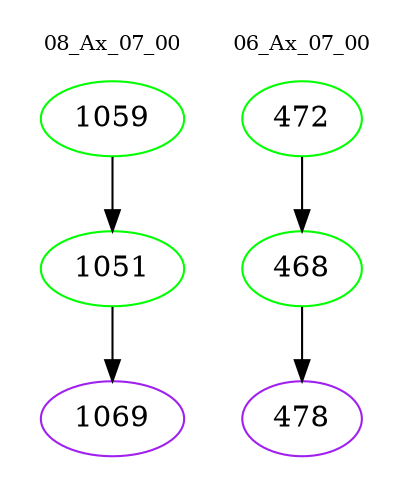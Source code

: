 digraph{
subgraph cluster_0 {
color = white
label = "08_Ax_07_00";
fontsize=10;
T0_1059 [label="1059", color="green"]
T0_1059 -> T0_1051 [color="black"]
T0_1051 [label="1051", color="green"]
T0_1051 -> T0_1069 [color="black"]
T0_1069 [label="1069", color="purple"]
}
subgraph cluster_1 {
color = white
label = "06_Ax_07_00";
fontsize=10;
T1_472 [label="472", color="green"]
T1_472 -> T1_468 [color="black"]
T1_468 [label="468", color="green"]
T1_468 -> T1_478 [color="black"]
T1_478 [label="478", color="purple"]
}
}
